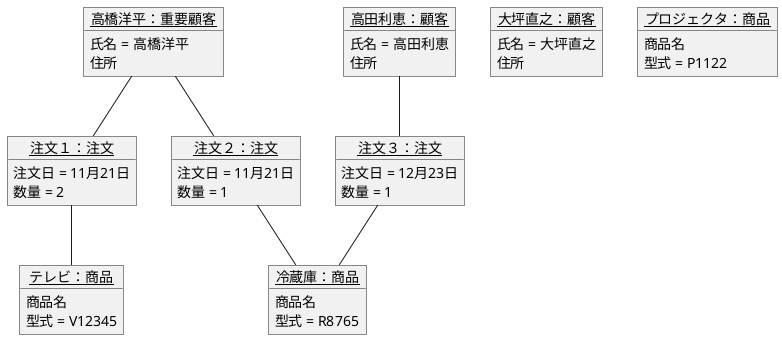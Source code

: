@startuml  
object "<u>高橋洋平：重要顧客</u>" as k1{
氏名 = 高橋洋平
住所
}
object "<u>高田利恵：顧客</u>" as k2{
氏名 = 高田利恵
住所
}
object "<u>大坪直之：顧客</u>" as k3{
氏名 = 大坪直之
住所
}
object "<u>テレビ：商品</u>" as s1{
商品名
型式 = V12345
}
object "<u>冷蔵庫：商品</u>" as s2{
商品名
型式 = R8765
}
object "<u>プロジェクタ：商品</u>" as s3{
商品名
型式 = P1122
}
object "<u>注文１：注文</u>" as t1{
注文日 = 11月21日
数量 = 2
}
object "<u>注文２：注文</u>" as t2{
注文日 = 11月21日
数量 = 1
}
object "<u>注文３：注文</u>" as t3{
注文日 = 12月23日
数量 = 1
}
k1 -- t1
k1 -- t2
k2 -- t3
t1 -- s1
t2 -- s2
t3 -- s2
@enduml